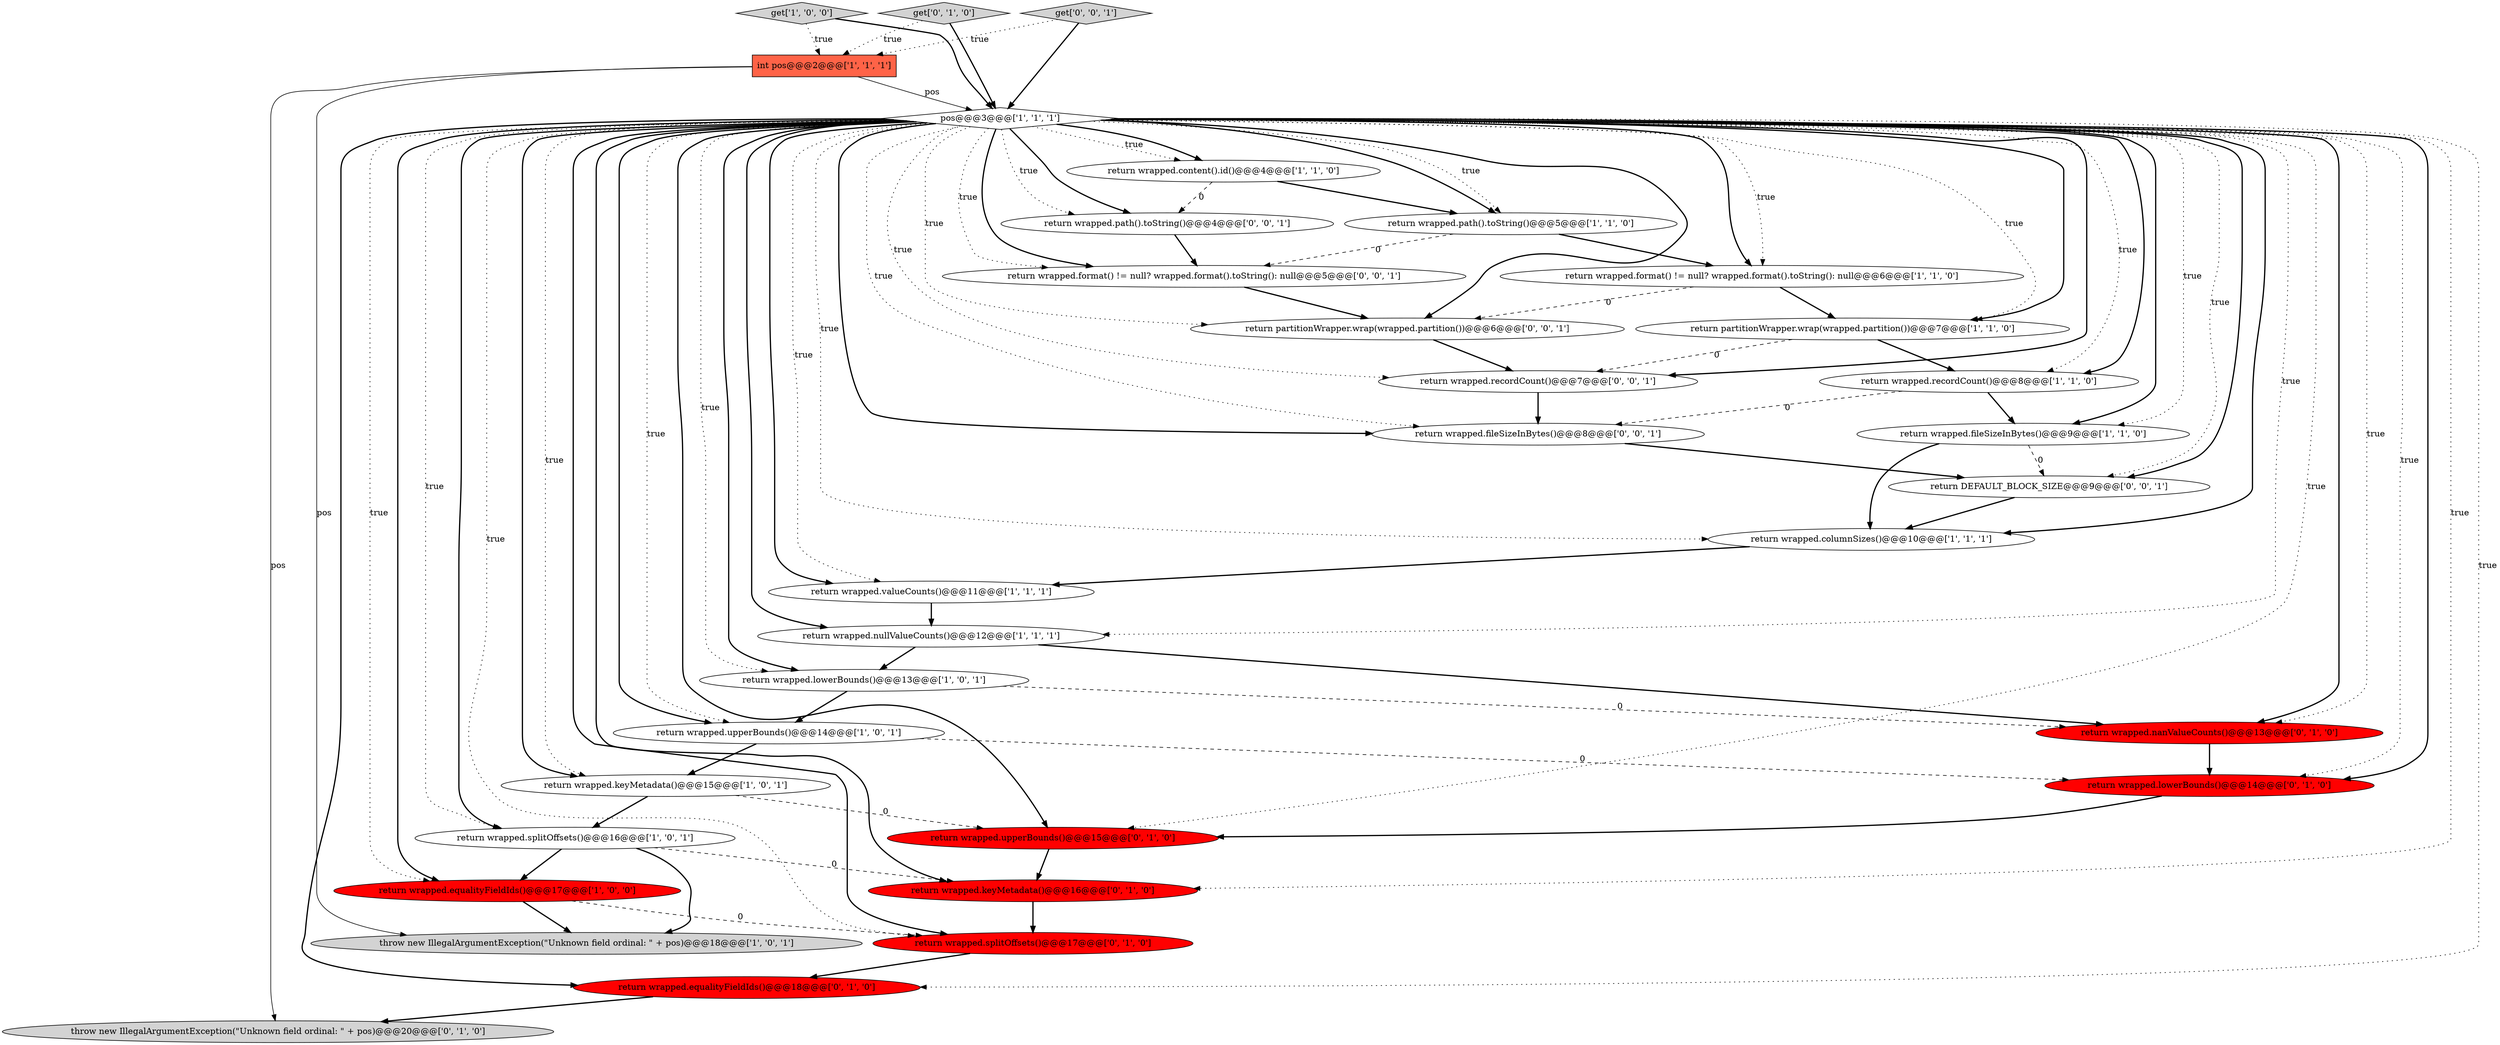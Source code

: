 digraph {
11 [style = filled, label = "int pos@@@2@@@['1', '1', '1']", fillcolor = tomato, shape = box image = "AAA0AAABBB1BBB"];
16 [style = filled, label = "get['1', '0', '0']", fillcolor = lightgray, shape = diamond image = "AAA0AAABBB1BBB"];
9 [style = filled, label = "return wrapped.content().id()@@@4@@@['1', '1', '0']", fillcolor = white, shape = ellipse image = "AAA0AAABBB1BBB"];
13 [style = filled, label = "return wrapped.equalityFieldIds()@@@17@@@['1', '0', '0']", fillcolor = red, shape = ellipse image = "AAA1AAABBB1BBB"];
1 [style = filled, label = "return wrapped.recordCount()@@@8@@@['1', '1', '0']", fillcolor = white, shape = ellipse image = "AAA0AAABBB1BBB"];
8 [style = filled, label = "pos@@@3@@@['1', '1', '1']", fillcolor = white, shape = diamond image = "AAA0AAABBB1BBB"];
31 [style = filled, label = "return wrapped.format() != null? wrapped.format().toString(): null@@@5@@@['0', '0', '1']", fillcolor = white, shape = ellipse image = "AAA0AAABBB3BBB"];
26 [style = filled, label = "return partitionWrapper.wrap(wrapped.partition())@@@6@@@['0', '0', '1']", fillcolor = white, shape = ellipse image = "AAA0AAABBB3BBB"];
27 [style = filled, label = "return wrapped.fileSizeInBytes()@@@8@@@['0', '0', '1']", fillcolor = white, shape = ellipse image = "AAA0AAABBB3BBB"];
3 [style = filled, label = "return wrapped.columnSizes()@@@10@@@['1', '1', '1']", fillcolor = white, shape = ellipse image = "AAA0AAABBB1BBB"];
6 [style = filled, label = "return wrapped.format() != null? wrapped.format().toString(): null@@@6@@@['1', '1', '0']", fillcolor = white, shape = ellipse image = "AAA0AAABBB1BBB"];
18 [style = filled, label = "return wrapped.keyMetadata()@@@16@@@['0', '1', '0']", fillcolor = red, shape = ellipse image = "AAA1AAABBB2BBB"];
21 [style = filled, label = "throw new IllegalArgumentException(\"Unknown field ordinal: \" + pos)@@@20@@@['0', '1', '0']", fillcolor = lightgray, shape = ellipse image = "AAA0AAABBB2BBB"];
20 [style = filled, label = "return wrapped.lowerBounds()@@@14@@@['0', '1', '0']", fillcolor = red, shape = ellipse image = "AAA1AAABBB2BBB"];
19 [style = filled, label = "get['0', '1', '0']", fillcolor = lightgray, shape = diamond image = "AAA0AAABBB2BBB"];
29 [style = filled, label = "return wrapped.path().toString()@@@4@@@['0', '0', '1']", fillcolor = white, shape = ellipse image = "AAA0AAABBB3BBB"];
30 [style = filled, label = "return wrapped.recordCount()@@@7@@@['0', '0', '1']", fillcolor = white, shape = ellipse image = "AAA0AAABBB3BBB"];
10 [style = filled, label = "return wrapped.keyMetadata()@@@15@@@['1', '0', '1']", fillcolor = white, shape = ellipse image = "AAA0AAABBB1BBB"];
23 [style = filled, label = "return wrapped.nanValueCounts()@@@13@@@['0', '1', '0']", fillcolor = red, shape = ellipse image = "AAA1AAABBB2BBB"];
15 [style = filled, label = "return wrapped.path().toString()@@@5@@@['1', '1', '0']", fillcolor = white, shape = ellipse image = "AAA0AAABBB1BBB"];
17 [style = filled, label = "return wrapped.fileSizeInBytes()@@@9@@@['1', '1', '0']", fillcolor = white, shape = ellipse image = "AAA0AAABBB1BBB"];
12 [style = filled, label = "return wrapped.upperBounds()@@@14@@@['1', '0', '1']", fillcolor = white, shape = ellipse image = "AAA0AAABBB1BBB"];
2 [style = filled, label = "return wrapped.lowerBounds()@@@13@@@['1', '0', '1']", fillcolor = white, shape = ellipse image = "AAA0AAABBB1BBB"];
0 [style = filled, label = "return wrapped.valueCounts()@@@11@@@['1', '1', '1']", fillcolor = white, shape = ellipse image = "AAA0AAABBB1BBB"];
5 [style = filled, label = "return wrapped.splitOffsets()@@@16@@@['1', '0', '1']", fillcolor = white, shape = ellipse image = "AAA0AAABBB1BBB"];
14 [style = filled, label = "return partitionWrapper.wrap(wrapped.partition())@@@7@@@['1', '1', '0']", fillcolor = white, shape = ellipse image = "AAA0AAABBB1BBB"];
28 [style = filled, label = "return DEFAULT_BLOCK_SIZE@@@9@@@['0', '0', '1']", fillcolor = white, shape = ellipse image = "AAA0AAABBB3BBB"];
32 [style = filled, label = "get['0', '0', '1']", fillcolor = lightgray, shape = diamond image = "AAA0AAABBB3BBB"];
4 [style = filled, label = "return wrapped.nullValueCounts()@@@12@@@['1', '1', '1']", fillcolor = white, shape = ellipse image = "AAA0AAABBB1BBB"];
7 [style = filled, label = "throw new IllegalArgumentException(\"Unknown field ordinal: \" + pos)@@@18@@@['1', '0', '1']", fillcolor = lightgray, shape = ellipse image = "AAA0AAABBB1BBB"];
22 [style = filled, label = "return wrapped.splitOffsets()@@@17@@@['0', '1', '0']", fillcolor = red, shape = ellipse image = "AAA1AAABBB2BBB"];
24 [style = filled, label = "return wrapped.upperBounds()@@@15@@@['0', '1', '0']", fillcolor = red, shape = ellipse image = "AAA1AAABBB2BBB"];
25 [style = filled, label = "return wrapped.equalityFieldIds()@@@18@@@['0', '1', '0']", fillcolor = red, shape = ellipse image = "AAA1AAABBB2BBB"];
8->30 [style = bold, label=""];
8->30 [style = dotted, label="true"];
8->28 [style = dotted, label="true"];
8->10 [style = bold, label=""];
1->27 [style = dashed, label="0"];
27->28 [style = bold, label=""];
32->11 [style = dotted, label="true"];
8->6 [style = bold, label=""];
11->21 [style = solid, label="pos"];
8->4 [style = dotted, label="true"];
8->0 [style = bold, label=""];
17->28 [style = dashed, label="0"];
8->1 [style = bold, label=""];
12->10 [style = bold, label=""];
18->22 [style = bold, label=""];
8->20 [style = bold, label=""];
19->11 [style = dotted, label="true"];
6->26 [style = dashed, label="0"];
15->31 [style = dashed, label="0"];
8->22 [style = dotted, label="true"];
8->0 [style = dotted, label="true"];
8->20 [style = dotted, label="true"];
28->3 [style = bold, label=""];
8->4 [style = bold, label=""];
8->27 [style = bold, label=""];
10->24 [style = dashed, label="0"];
8->31 [style = dotted, label="true"];
25->21 [style = bold, label=""];
22->25 [style = bold, label=""];
8->28 [style = bold, label=""];
12->20 [style = dashed, label="0"];
8->23 [style = bold, label=""];
8->18 [style = bold, label=""];
8->17 [style = dotted, label="true"];
30->27 [style = bold, label=""];
8->23 [style = dotted, label="true"];
4->2 [style = bold, label=""];
24->18 [style = bold, label=""];
3->0 [style = bold, label=""];
1->17 [style = bold, label=""];
8->22 [style = bold, label=""];
8->17 [style = bold, label=""];
8->12 [style = dotted, label="true"];
8->14 [style = dotted, label="true"];
8->18 [style = dotted, label="true"];
5->7 [style = bold, label=""];
8->29 [style = dotted, label="true"];
16->11 [style = dotted, label="true"];
4->23 [style = bold, label=""];
8->24 [style = bold, label=""];
2->23 [style = dashed, label="0"];
8->25 [style = dotted, label="true"];
23->20 [style = bold, label=""];
8->15 [style = bold, label=""];
16->8 [style = bold, label=""];
8->31 [style = bold, label=""];
8->2 [style = dotted, label="true"];
8->3 [style = bold, label=""];
8->15 [style = dotted, label="true"];
8->14 [style = bold, label=""];
8->3 [style = dotted, label="true"];
8->24 [style = dotted, label="true"];
31->26 [style = bold, label=""];
32->8 [style = bold, label=""];
8->6 [style = dotted, label="true"];
10->5 [style = bold, label=""];
8->2 [style = bold, label=""];
5->13 [style = bold, label=""];
17->3 [style = bold, label=""];
8->13 [style = dotted, label="true"];
8->9 [style = dotted, label="true"];
8->12 [style = bold, label=""];
8->13 [style = bold, label=""];
8->26 [style = dotted, label="true"];
29->31 [style = bold, label=""];
15->6 [style = bold, label=""];
11->7 [style = solid, label="pos"];
8->10 [style = dotted, label="true"];
5->18 [style = dashed, label="0"];
19->8 [style = bold, label=""];
14->1 [style = bold, label=""];
2->12 [style = bold, label=""];
26->30 [style = bold, label=""];
6->14 [style = bold, label=""];
8->1 [style = dotted, label="true"];
9->29 [style = dashed, label="0"];
8->5 [style = bold, label=""];
8->5 [style = dotted, label="true"];
0->4 [style = bold, label=""];
9->15 [style = bold, label=""];
13->7 [style = bold, label=""];
14->30 [style = dashed, label="0"];
8->9 [style = bold, label=""];
11->8 [style = solid, label="pos"];
8->27 [style = dotted, label="true"];
20->24 [style = bold, label=""];
13->22 [style = dashed, label="0"];
8->25 [style = bold, label=""];
8->29 [style = bold, label=""];
8->26 [style = bold, label=""];
}
